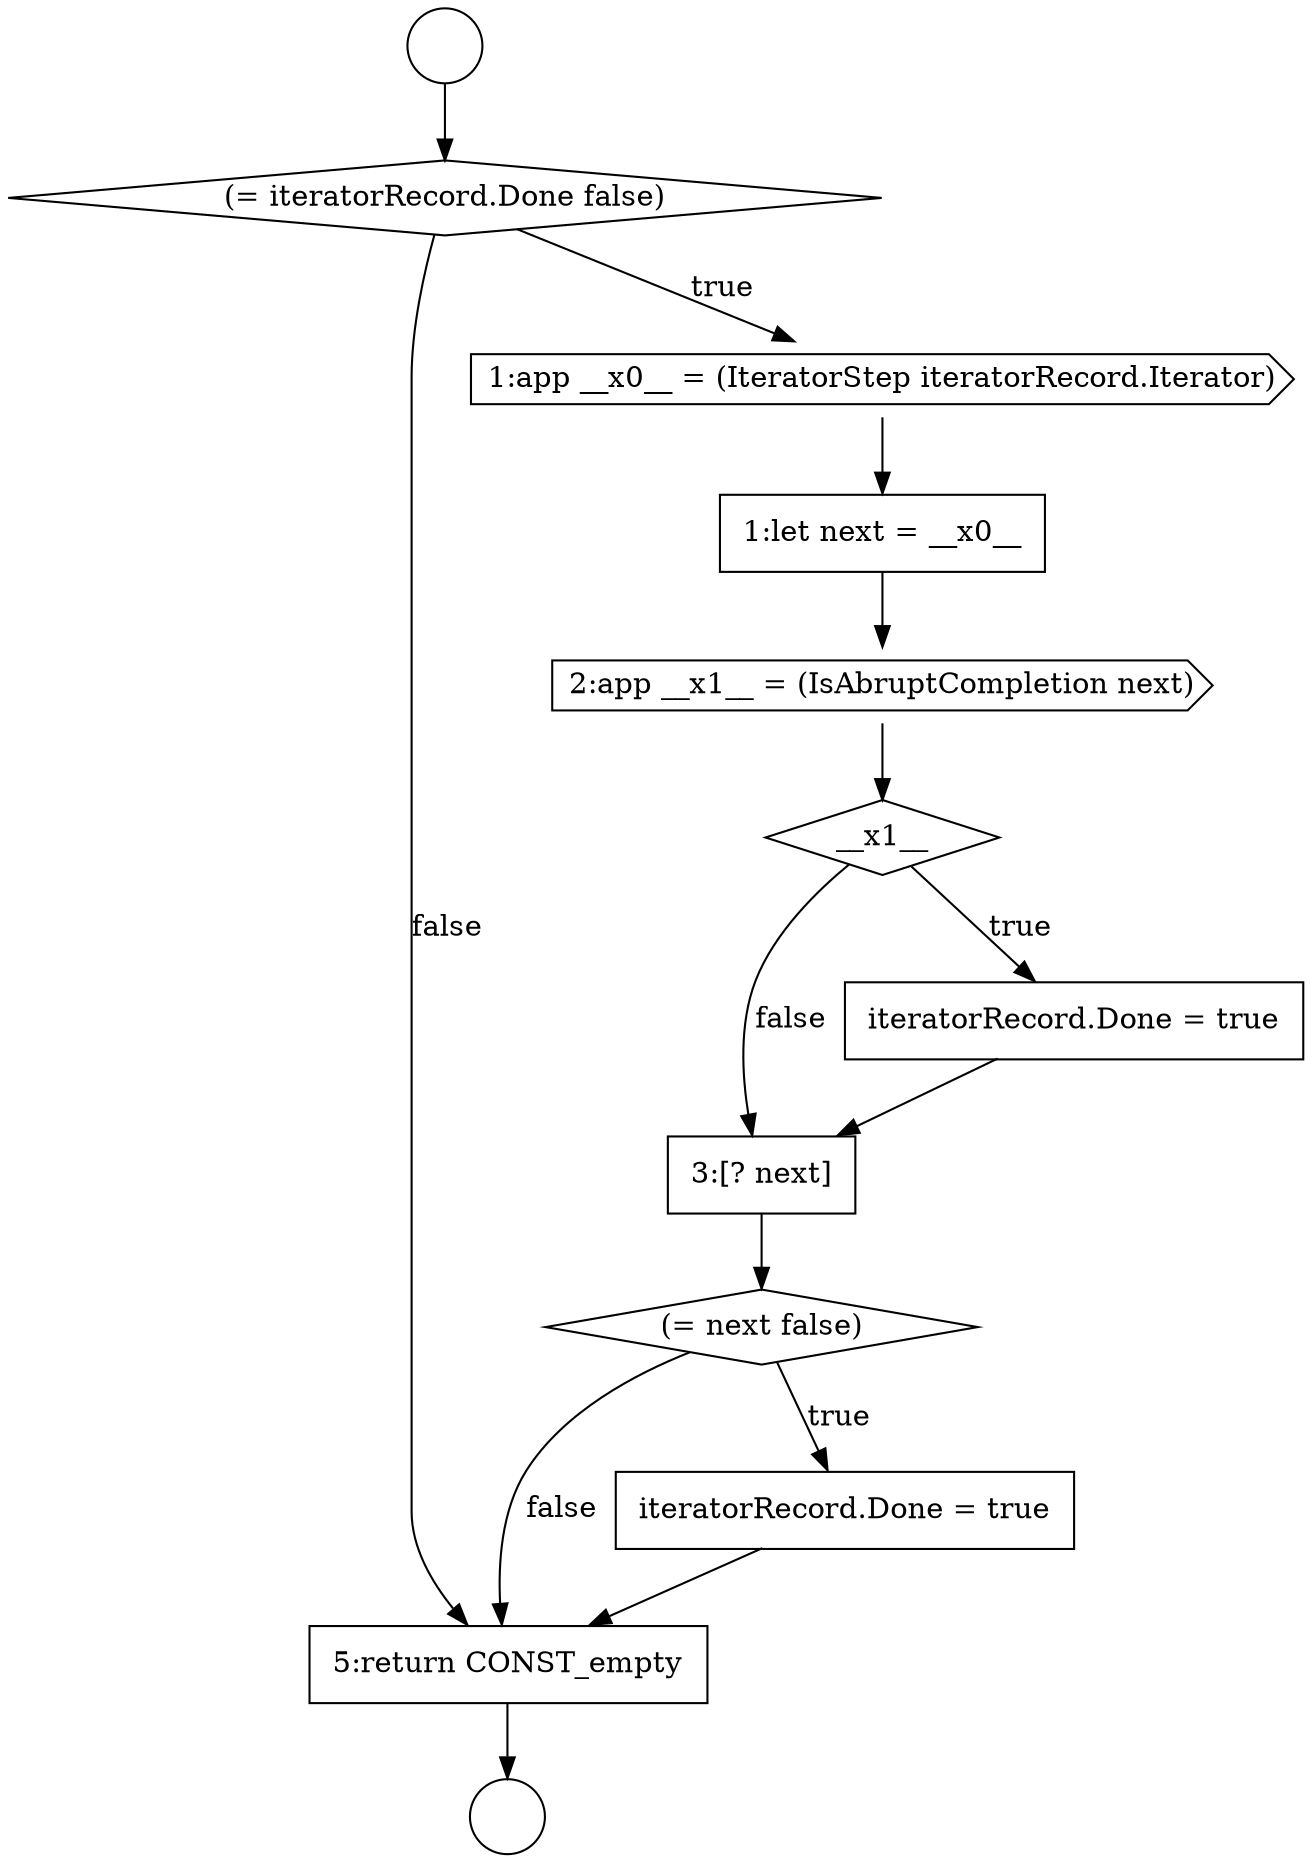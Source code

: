 digraph {
  node5028 [shape=none, margin=0, label=<<font color="black">
    <table border="0" cellborder="1" cellspacing="0" cellpadding="10">
      <tr><td align="left">3:[? next]</td></tr>
    </table>
  </font>> color="black" fillcolor="white" style=filled]
  node5024 [shape=none, margin=0, label=<<font color="black">
    <table border="0" cellborder="1" cellspacing="0" cellpadding="10">
      <tr><td align="left">1:let next = __x0__</td></tr>
    </table>
  </font>> color="black" fillcolor="white" style=filled]
  node5020 [shape=circle label=" " color="black" fillcolor="white" style=filled]
  node5027 [shape=none, margin=0, label=<<font color="black">
    <table border="0" cellborder="1" cellspacing="0" cellpadding="10">
      <tr><td align="left">iteratorRecord.Done = true</td></tr>
    </table>
  </font>> color="black" fillcolor="white" style=filled]
  node5021 [shape=circle label=" " color="black" fillcolor="white" style=filled]
  node5031 [shape=none, margin=0, label=<<font color="black">
    <table border="0" cellborder="1" cellspacing="0" cellpadding="10">
      <tr><td align="left">5:return CONST_empty</td></tr>
    </table>
  </font>> color="black" fillcolor="white" style=filled]
  node5026 [shape=diamond, label=<<font color="black">__x1__</font>> color="black" fillcolor="white" style=filled]
  node5022 [shape=diamond, label=<<font color="black">(= iteratorRecord.Done false)</font>> color="black" fillcolor="white" style=filled]
  node5025 [shape=cds, label=<<font color="black">2:app __x1__ = (IsAbruptCompletion next)</font>> color="black" fillcolor="white" style=filled]
  node5030 [shape=none, margin=0, label=<<font color="black">
    <table border="0" cellborder="1" cellspacing="0" cellpadding="10">
      <tr><td align="left">iteratorRecord.Done = true</td></tr>
    </table>
  </font>> color="black" fillcolor="white" style=filled]
  node5023 [shape=cds, label=<<font color="black">1:app __x0__ = (IteratorStep iteratorRecord.Iterator)</font>> color="black" fillcolor="white" style=filled]
  node5029 [shape=diamond, label=<<font color="black">(= next false)</font>> color="black" fillcolor="white" style=filled]
  node5024 -> node5025 [ color="black"]
  node5030 -> node5031 [ color="black"]
  node5026 -> node5027 [label=<<font color="black">true</font>> color="black"]
  node5026 -> node5028 [label=<<font color="black">false</font>> color="black"]
  node5023 -> node5024 [ color="black"]
  node5025 -> node5026 [ color="black"]
  node5022 -> node5023 [label=<<font color="black">true</font>> color="black"]
  node5022 -> node5031 [label=<<font color="black">false</font>> color="black"]
  node5020 -> node5022 [ color="black"]
  node5029 -> node5030 [label=<<font color="black">true</font>> color="black"]
  node5029 -> node5031 [label=<<font color="black">false</font>> color="black"]
  node5028 -> node5029 [ color="black"]
  node5031 -> node5021 [ color="black"]
  node5027 -> node5028 [ color="black"]
}
